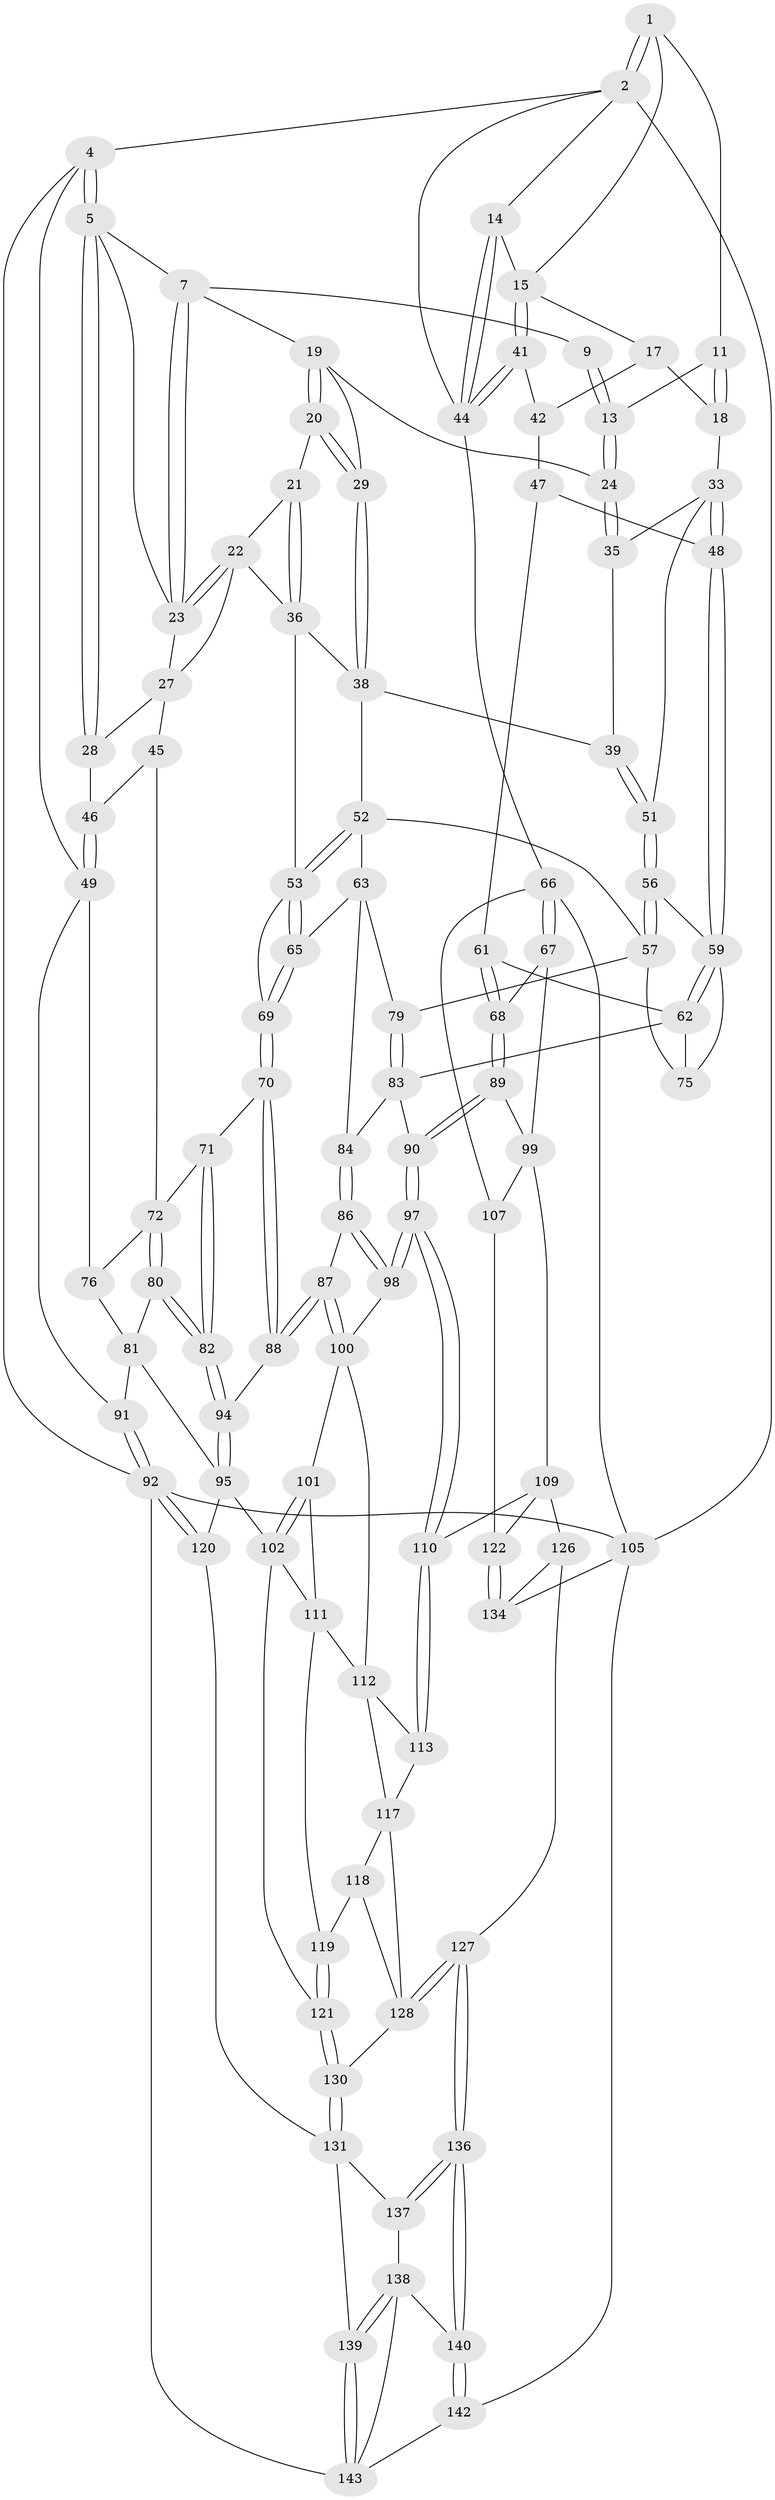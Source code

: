 // original degree distribution, {3: 0.013888888888888888, 5: 0.5277777777777778, 6: 0.2222222222222222, 4: 0.2361111111111111}
// Generated by graph-tools (version 1.1) at 2025/11/02/27/25 16:11:59]
// undirected, 100 vertices, 230 edges
graph export_dot {
graph [start="1"]
  node [color=gray90,style=filled];
  1 [pos="+0.7403907247158829+0",super="+10"];
  2 [pos="+1+0",super="+3"];
  4 [pos="+0+0"];
  5 [pos="+0+0",super="+6"];
  7 [pos="+0.32364365793720795+0",super="+8"];
  9 [pos="+0.5078756724965959+0"];
  11 [pos="+0.7251076702763194+0",super="+12"];
  13 [pos="+0.5804184132947923+0.0525959654856625"];
  14 [pos="+0.9497390110019045+0.0003743326718520695"];
  15 [pos="+0.8637851960959712+0.09193694177703166",super="+16"];
  17 [pos="+0.7916090884036038+0.10945069075744046"];
  18 [pos="+0.7808978608912891+0.11015872840035036",super="+32"];
  19 [pos="+0.4025057120241084+0",super="+25"];
  20 [pos="+0.3285954114042676+0.05759246196389366"];
  21 [pos="+0.3241569232861418+0.06045543986418262"];
  22 [pos="+0.24518593771419844+0.06526071021871592",super="+30"];
  23 [pos="+0.2415123039074407+0.062370450972332306",super="+26"];
  24 [pos="+0.5386019137018716+0.09072251090283256"];
  27 [pos="+0.13079906641990957+0.12473108462949034",super="+31"];
  28 [pos="+0.08046481738544106+0.08125010729616733"];
  29 [pos="+0.4138279537799973+0.14355463473503943"];
  33 [pos="+0.6972894032188126+0.18891627196228908",super="+34"];
  35 [pos="+0.538241762812747+0.10192685979764896"];
  36 [pos="+0.2884481882847895+0.19681894409313494",super="+37"];
  38 [pos="+0.42356279709367173+0.18531336605595633",super="+40"];
  39 [pos="+0.49634051612307356+0.1696991182508494"];
  41 [pos="+0.9725254427943361+0.23478966254099148"];
  42 [pos="+0.9288299034763382+0.25432962320007607",super="+43"];
  44 [pos="+0.9792713617097049+0.23499257761833384",super="+50"];
  45 [pos="+0.11950110186419513+0.2650548998093497"];
  46 [pos="+0.03854245759600901+0.1815349667345057"];
  47 [pos="+0.804691818864588+0.23243059037884287",super="+55"];
  48 [pos="+0.7242613411670087+0.2213860284312002"];
  49 [pos="+0+0",super="+77"];
  51 [pos="+0.6281711272513267+0.23219558675181995"];
  52 [pos="+0.443178519802019+0.2356738793470051",super="+58"];
  53 [pos="+0.4341922260638942+0.25187493623745427",super="+54"];
  56 [pos="+0.5836223877645542+0.3104053884363616"];
  57 [pos="+0.5824223686780623+0.31207517698856835",super="+78"];
  59 [pos="+0.7485936511012071+0.30811973225777395",super="+60"];
  61 [pos="+0.8310051976288156+0.38087666395909725"];
  62 [pos="+0.7863303592751704+0.3691723505548056",super="+74"];
  63 [pos="+0.46831282227448645+0.3740538635353374",super="+64"];
  65 [pos="+0.3994524857692531+0.36997518008950536"];
  66 [pos="+1+0.4390400393528183",super="+106"];
  67 [pos="+0.9042374939337531+0.47518378344844847"];
  68 [pos="+0.8660359902649856+0.44392661684081663"];
  69 [pos="+0.3046540090373574+0.38190435233709924"];
  70 [pos="+0.2915645756511764+0.40876448283986877"];
  71 [pos="+0.14689636208721357+0.38385191998249746"];
  72 [pos="+0.11978004632103126+0.35563526188735023",super="+73"];
  75 [pos="+0.6215445905983489+0.3952737732667057"];
  76 [pos="+0+0.3879012029523653"];
  79 [pos="+0.49521982274245074+0.3777283782180539"];
  80 [pos="+0.11204978838747935+0.48673418967013704"];
  81 [pos="+0.0917717374430898+0.49017175042815936",super="+96"];
  82 [pos="+0.18189689063191725+0.4937356934930631"];
  83 [pos="+0.5211176687187308+0.48342853005795483",super="+85"];
  84 [pos="+0.4382236088886222+0.4752705865176714"];
  86 [pos="+0.392816623938503+0.5316166734845845"];
  87 [pos="+0.2653780998883078+0.5358722399813628"];
  88 [pos="+0.26017016416619315+0.5321030941692944"];
  89 [pos="+0.681070920032666+0.5594627406291381"];
  90 [pos="+0.6274397531607743+0.5682055542364557"];
  91 [pos="+0+0.6726330989028597"];
  92 [pos="+0+1",super="+93"];
  94 [pos="+0.259532681043297+0.5322167355483384"];
  95 [pos="+0.13375899065094032+0.6465248333039645",super="+103"];
  97 [pos="+0.6251614812748896+0.5757103707768839"];
  98 [pos="+0.4646918795885549+0.6045982400401801"];
  99 [pos="+0.872840560587477+0.5903408475306915",super="+108"];
  100 [pos="+0.2715327925245633+0.5497778316685688",super="+104"];
  101 [pos="+0.294789384312968+0.6411315234536381"];
  102 [pos="+0.29093972676951074+0.7397950582644744",super="+116"];
  105 [pos="+1+1",super="+133"];
  107 [pos="+0.9416218670452616+0.697354911202433"];
  109 [pos="+0.7546969170700927+0.6923328984575265",super="+124"];
  110 [pos="+0.6337905408056428+0.624562444331088"];
  111 [pos="+0.419960815481552+0.6694405611364891",super="+115"];
  112 [pos="+0.4235408684343496+0.6673149243240635",super="+114"];
  113 [pos="+0.6240973745167547+0.6528648326208286"];
  117 [pos="+0.46498378545453356+0.7275348253601766",super="+125"];
  118 [pos="+0.46456659530246114+0.7538675192110312"];
  119 [pos="+0.42835324511757994+0.7479857844260194"];
  120 [pos="+0.1882468837825459+0.840213236534963"];
  121 [pos="+0.36257855101425895+0.7590742141174249"];
  122 [pos="+0.8352686763552427+0.774037435430682",super="+123"];
  126 [pos="+0.6408748282499326+0.8591802453150467"];
  127 [pos="+0.6078413199240355+0.8446472962545284"];
  128 [pos="+0.6033479602787081+0.8312307954169256",super="+129"];
  130 [pos="+0.4084653442887237+0.8204048155500138"];
  131 [pos="+0.4034325485973725+0.8446624239491783",super="+132"];
  134 [pos="+0.9838243450198081+1",super="+135"];
  136 [pos="+0.5468199318452991+0.9051594944990841"];
  137 [pos="+0.4106416478625659+0.8617367654457291"];
  138 [pos="+0.40327576373954366+0.8849781199979426",super="+141"];
  139 [pos="+0.2591342002130653+0.9559215518134647"];
  140 [pos="+0.5221830770813656+0.9660089188404336"];
  142 [pos="+0.5321660097134406+1"];
  143 [pos="+0.29198060305461315+1",super="+144"];
  1 -- 2;
  1 -- 2;
  1 -- 11;
  1 -- 15;
  2 -- 14;
  2 -- 105;
  2 -- 4;
  2 -- 44;
  4 -- 5;
  4 -- 5;
  4 -- 49;
  4 -- 92;
  5 -- 28;
  5 -- 28;
  5 -- 7;
  5 -- 23;
  7 -- 23;
  7 -- 23;
  7 -- 9;
  7 -- 19;
  9 -- 13;
  9 -- 13;
  11 -- 18 [weight=2];
  11 -- 18;
  11 -- 13;
  13 -- 24;
  13 -- 24;
  14 -- 15;
  14 -- 44;
  14 -- 44;
  15 -- 41;
  15 -- 41;
  15 -- 17;
  17 -- 18;
  17 -- 42;
  18 -- 33;
  19 -- 20;
  19 -- 20;
  19 -- 24;
  19 -- 29;
  20 -- 21;
  20 -- 29;
  20 -- 29;
  21 -- 22;
  21 -- 36;
  21 -- 36;
  22 -- 23;
  22 -- 23;
  22 -- 27;
  22 -- 36;
  23 -- 27;
  24 -- 35;
  24 -- 35;
  27 -- 28;
  27 -- 45;
  28 -- 46;
  29 -- 38;
  29 -- 38;
  33 -- 48;
  33 -- 48;
  33 -- 51;
  33 -- 35;
  35 -- 39;
  36 -- 38;
  36 -- 53;
  38 -- 52;
  38 -- 39;
  39 -- 51;
  39 -- 51;
  41 -- 42;
  41 -- 44;
  41 -- 44;
  42 -- 47 [weight=2];
  44 -- 66;
  45 -- 46;
  45 -- 72;
  46 -- 49;
  46 -- 49;
  47 -- 48;
  47 -- 61;
  48 -- 59;
  48 -- 59;
  49 -- 91;
  49 -- 76;
  51 -- 56;
  51 -- 56;
  52 -- 53;
  52 -- 53;
  52 -- 57;
  52 -- 63;
  53 -- 65;
  53 -- 65;
  53 -- 69;
  56 -- 57;
  56 -- 57;
  56 -- 59;
  57 -- 75;
  57 -- 79;
  59 -- 62;
  59 -- 62;
  59 -- 75;
  61 -- 62;
  61 -- 68;
  61 -- 68;
  62 -- 75;
  62 -- 83;
  63 -- 79;
  63 -- 65;
  63 -- 84;
  65 -- 69;
  65 -- 69;
  66 -- 67;
  66 -- 67;
  66 -- 105;
  66 -- 107;
  67 -- 68;
  67 -- 99;
  68 -- 89;
  68 -- 89;
  69 -- 70;
  69 -- 70;
  70 -- 71;
  70 -- 88;
  70 -- 88;
  71 -- 72;
  71 -- 82;
  71 -- 82;
  72 -- 80;
  72 -- 80;
  72 -- 76;
  76 -- 81;
  79 -- 83;
  79 -- 83;
  80 -- 81;
  80 -- 82;
  80 -- 82;
  81 -- 91;
  81 -- 95;
  82 -- 94;
  82 -- 94;
  83 -- 84;
  83 -- 90;
  84 -- 86;
  84 -- 86;
  86 -- 87;
  86 -- 98;
  86 -- 98;
  87 -- 88;
  87 -- 88;
  87 -- 100;
  87 -- 100;
  88 -- 94;
  89 -- 90;
  89 -- 90;
  89 -- 99;
  90 -- 97;
  90 -- 97;
  91 -- 92;
  91 -- 92;
  92 -- 120;
  92 -- 120;
  92 -- 143;
  92 -- 105;
  94 -- 95;
  94 -- 95;
  95 -- 120;
  95 -- 102;
  97 -- 98;
  97 -- 98;
  97 -- 110;
  97 -- 110;
  98 -- 100;
  99 -- 107;
  99 -- 109;
  100 -- 101;
  100 -- 112;
  101 -- 102;
  101 -- 102;
  101 -- 111;
  102 -- 121;
  102 -- 111;
  105 -- 134;
  105 -- 142;
  107 -- 122;
  109 -- 110;
  109 -- 126;
  109 -- 122;
  110 -- 113;
  110 -- 113;
  111 -- 112;
  111 -- 119;
  112 -- 113;
  112 -- 117;
  113 -- 117;
  117 -- 118;
  117 -- 128;
  118 -- 119;
  118 -- 128;
  119 -- 121;
  119 -- 121;
  120 -- 131;
  121 -- 130;
  121 -- 130;
  122 -- 134 [weight=2];
  122 -- 134;
  126 -- 127;
  126 -- 134;
  127 -- 128;
  127 -- 128;
  127 -- 136;
  127 -- 136;
  128 -- 130;
  130 -- 131;
  130 -- 131;
  131 -- 137;
  131 -- 139;
  136 -- 137;
  136 -- 137;
  136 -- 140;
  136 -- 140;
  137 -- 138;
  138 -- 139;
  138 -- 139;
  138 -- 140;
  138 -- 143;
  139 -- 143;
  139 -- 143;
  140 -- 142;
  140 -- 142;
  142 -- 143;
}
